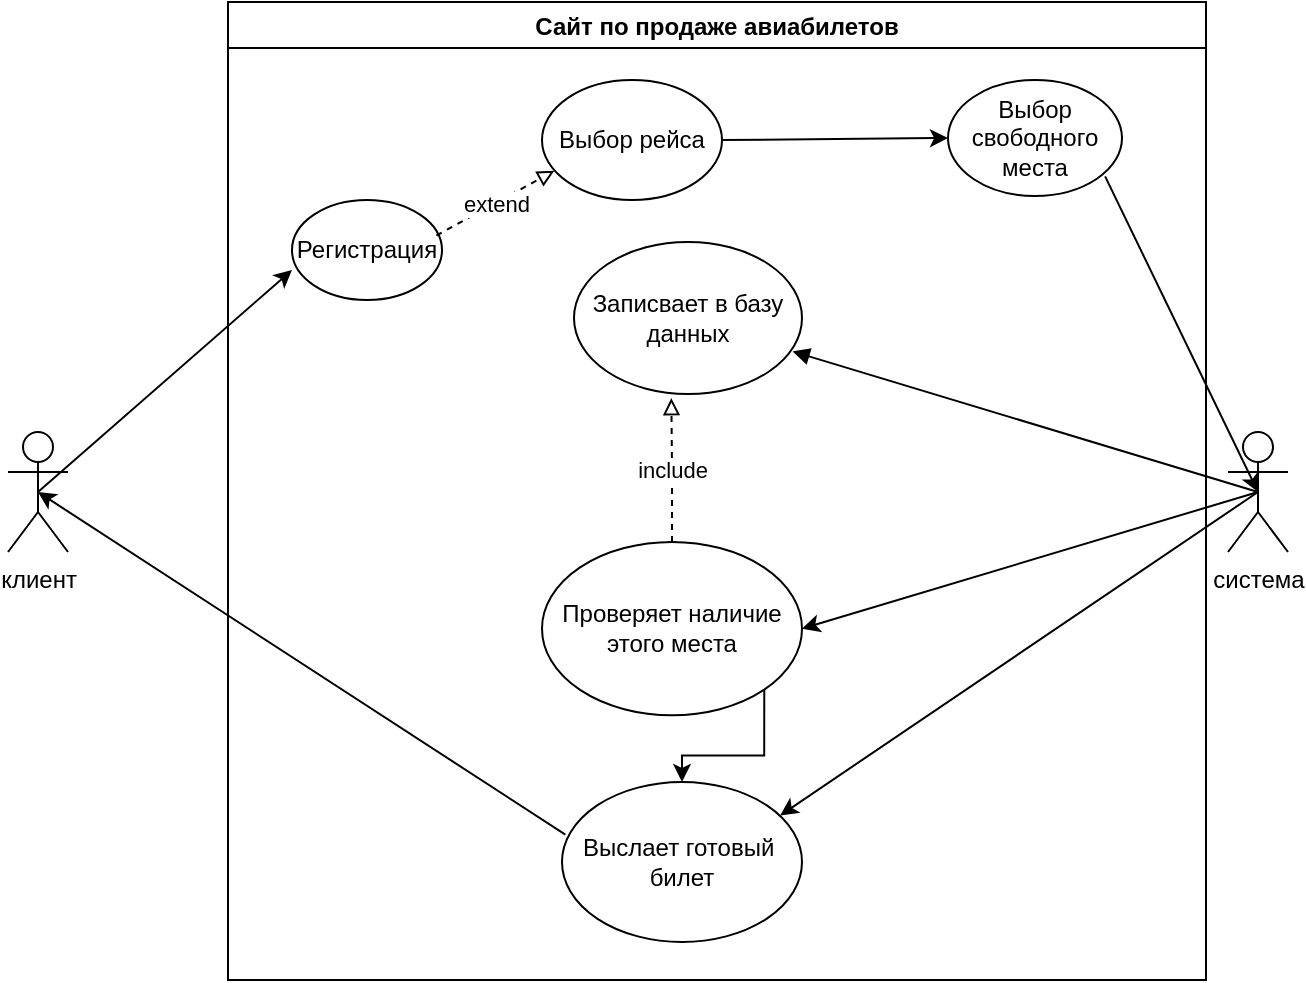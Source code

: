 <mxfile version="20.5.1" type="device"><diagram id="PEDbQc5JyKFvB8PVrVdW" name="Страница 1"><mxGraphModel dx="1422" dy="794" grid="1" gridSize="10" guides="1" tooltips="1" connect="1" arrows="1" fold="1" page="1" pageScale="1" pageWidth="827" pageHeight="1169" math="0" shadow="0"><root><mxCell id="0"/><mxCell id="1" parent="0"/><mxCell id="xsxroF6Irn9LoLOuEM8i-2" value="Сайт по продаже авиабилетов" style="swimlane;" parent="1" vertex="1"><mxGeometry x="180" width="489" height="489" as="geometry"/></mxCell><mxCell id="xsxroF6Irn9LoLOuEM8i-5" value="Регистрация" style="ellipse;whiteSpace=wrap;html=1;" parent="xsxroF6Irn9LoLOuEM8i-2" vertex="1"><mxGeometry x="32" y="99" width="75" height="50" as="geometry"/></mxCell><mxCell id="xsxroF6Irn9LoLOuEM8i-16" value="include" style="edgeStyle=orthogonalEdgeStyle;rounded=0;orthogonalLoop=1;jettySize=auto;html=1;entryX=0.427;entryY=1.027;entryDx=0;entryDy=0;entryPerimeter=0;endArrow=block;endFill=0;dashed=1;" parent="xsxroF6Irn9LoLOuEM8i-2" source="xsxroF6Irn9LoLOuEM8i-11" target="xsxroF6Irn9LoLOuEM8i-14" edge="1"><mxGeometry relative="1" as="geometry"/></mxCell><mxCell id="hE-ZYQFYxoH3tWX-NEnq-3" style="edgeStyle=orthogonalEdgeStyle;rounded=0;orthogonalLoop=1;jettySize=auto;html=1;exitX=1;exitY=1;exitDx=0;exitDy=0;" edge="1" parent="xsxroF6Irn9LoLOuEM8i-2" source="xsxroF6Irn9LoLOuEM8i-11" target="xsxroF6Irn9LoLOuEM8i-17"><mxGeometry relative="1" as="geometry"/></mxCell><mxCell id="xsxroF6Irn9LoLOuEM8i-11" value="Проверяет наличие этого места" style="ellipse;whiteSpace=wrap;html=1;" parent="xsxroF6Irn9LoLOuEM8i-2" vertex="1"><mxGeometry x="157" y="270" width="130" height="86.67" as="geometry"/></mxCell><mxCell id="xsxroF6Irn9LoLOuEM8i-14" value="Записвает в базу данных" style="ellipse;whiteSpace=wrap;html=1;" parent="xsxroF6Irn9LoLOuEM8i-2" vertex="1"><mxGeometry x="173" y="120" width="114" height="76" as="geometry"/></mxCell><mxCell id="xsxroF6Irn9LoLOuEM8i-17" value="Выслает готовый&amp;nbsp;&lt;br&gt;билет" style="ellipse;whiteSpace=wrap;html=1;" parent="xsxroF6Irn9LoLOuEM8i-2" vertex="1"><mxGeometry x="167" y="390" width="120" height="80" as="geometry"/></mxCell><mxCell id="xsxroF6Irn9LoLOuEM8i-20" value="Выбор рейса&lt;br&gt;" style="ellipse;whiteSpace=wrap;html=1;" parent="xsxroF6Irn9LoLOuEM8i-2" vertex="1"><mxGeometry x="157" y="39" width="90" height="60" as="geometry"/></mxCell><mxCell id="xsxroF6Irn9LoLOuEM8i-21" value="extend" style="endArrow=block;html=1;rounded=0;exitX=0.963;exitY=0.355;exitDx=0;exitDy=0;exitPerimeter=0;entryX=0.069;entryY=0.756;entryDx=0;entryDy=0;entryPerimeter=0;dashed=1;endFill=0;" parent="xsxroF6Irn9LoLOuEM8i-2" source="xsxroF6Irn9LoLOuEM8i-5" target="xsxroF6Irn9LoLOuEM8i-20" edge="1"><mxGeometry width="50" height="50" relative="1" as="geometry"><mxPoint x="181" y="150" as="sourcePoint"/><mxPoint x="231" y="100" as="targetPoint"/></mxGeometry></mxCell><mxCell id="xsxroF6Irn9LoLOuEM8i-23" value="Выбор свободного&lt;br&gt;места" style="ellipse;whiteSpace=wrap;html=1;" parent="xsxroF6Irn9LoLOuEM8i-2" vertex="1"><mxGeometry x="360" y="39" width="87" height="58" as="geometry"/></mxCell><mxCell id="xsxroF6Irn9LoLOuEM8i-24" value="" style="endArrow=classic;html=1;rounded=0;exitX=1;exitY=0.5;exitDx=0;exitDy=0;entryX=0;entryY=0.5;entryDx=0;entryDy=0;" parent="xsxroF6Irn9LoLOuEM8i-2" source="xsxroF6Irn9LoLOuEM8i-20" target="xsxroF6Irn9LoLOuEM8i-23" edge="1"><mxGeometry width="50" height="50" relative="1" as="geometry"><mxPoint x="311" y="130" as="sourcePoint"/><mxPoint x="361" y="80" as="targetPoint"/></mxGeometry></mxCell><mxCell id="xsxroF6Irn9LoLOuEM8i-3" value="клиент" style="shape=umlActor;verticalLabelPosition=bottom;verticalAlign=top;html=1;outlineConnect=0;" parent="1" vertex="1"><mxGeometry x="70" y="215" width="30" height="60" as="geometry"/></mxCell><mxCell id="xsxroF6Irn9LoLOuEM8i-4" value="система&lt;br&gt;" style="shape=umlActor;verticalLabelPosition=bottom;verticalAlign=top;html=1;outlineConnect=0;" parent="1" vertex="1"><mxGeometry x="680" y="215" width="30" height="60" as="geometry"/></mxCell><mxCell id="xsxroF6Irn9LoLOuEM8i-7" value="" style="endArrow=classic;html=1;rounded=0;exitX=0.5;exitY=0.5;exitDx=0;exitDy=0;exitPerimeter=0;entryX=0;entryY=0.7;entryDx=0;entryDy=0;entryPerimeter=0;" parent="1" source="xsxroF6Irn9LoLOuEM8i-3" target="xsxroF6Irn9LoLOuEM8i-5" edge="1"><mxGeometry width="50" height="50" relative="1" as="geometry"><mxPoint x="190" y="280" as="sourcePoint"/><mxPoint x="240" y="230" as="targetPoint"/></mxGeometry></mxCell><mxCell id="xsxroF6Irn9LoLOuEM8i-12" value="" style="endArrow=classic;html=1;rounded=0;exitX=0.5;exitY=0.5;exitDx=0;exitDy=0;exitPerimeter=0;entryX=1;entryY=0.5;entryDx=0;entryDy=0;" parent="1" source="xsxroF6Irn9LoLOuEM8i-4" target="xsxroF6Irn9LoLOuEM8i-11" edge="1"><mxGeometry width="50" height="50" relative="1" as="geometry"><mxPoint x="470" y="290" as="sourcePoint"/><mxPoint x="520" y="240" as="targetPoint"/></mxGeometry></mxCell><mxCell id="xsxroF6Irn9LoLOuEM8i-15" value="" style="endArrow=block;html=1;rounded=0;entryX=0.959;entryY=0.72;entryDx=0;entryDy=0;entryPerimeter=0;exitX=0.5;exitY=0.5;exitDx=0;exitDy=0;exitPerimeter=0;endFill=1;" parent="1" source="xsxroF6Irn9LoLOuEM8i-4" target="xsxroF6Irn9LoLOuEM8i-14" edge="1"><mxGeometry width="50" height="50" relative="1" as="geometry"><mxPoint x="450" y="230" as="sourcePoint"/><mxPoint x="500" y="180" as="targetPoint"/></mxGeometry></mxCell><mxCell id="xsxroF6Irn9LoLOuEM8i-18" value="" style="endArrow=classic;html=1;rounded=0;exitX=0.5;exitY=0.5;exitDx=0;exitDy=0;exitPerimeter=0;entryX=0.909;entryY=0.209;entryDx=0;entryDy=0;entryPerimeter=0;" parent="1" source="xsxroF6Irn9LoLOuEM8i-4" target="xsxroF6Irn9LoLOuEM8i-17" edge="1"><mxGeometry width="50" height="50" relative="1" as="geometry"><mxPoint x="470" y="300" as="sourcePoint"/><mxPoint x="520" y="250" as="targetPoint"/></mxGeometry></mxCell><mxCell id="xsxroF6Irn9LoLOuEM8i-19" value="" style="endArrow=classic;html=1;rounded=0;exitX=0.014;exitY=0.329;exitDx=0;exitDy=0;exitPerimeter=0;entryX=0.5;entryY=0.5;entryDx=0;entryDy=0;entryPerimeter=0;" parent="1" source="xsxroF6Irn9LoLOuEM8i-17" target="xsxroF6Irn9LoLOuEM8i-3" edge="1"><mxGeometry width="50" height="50" relative="1" as="geometry"><mxPoint x="330" y="310" as="sourcePoint"/><mxPoint x="380" y="260" as="targetPoint"/></mxGeometry></mxCell><mxCell id="xsxroF6Irn9LoLOuEM8i-25" value="" style="endArrow=classic;html=1;rounded=0;exitX=0.903;exitY=0.831;exitDx=0;exitDy=0;exitPerimeter=0;entryX=0.5;entryY=0.5;entryDx=0;entryDy=0;entryPerimeter=0;" parent="1" source="xsxroF6Irn9LoLOuEM8i-23" target="xsxroF6Irn9LoLOuEM8i-4" edge="1"><mxGeometry width="50" height="50" relative="1" as="geometry"><mxPoint x="620" y="160" as="sourcePoint"/><mxPoint x="670" y="110" as="targetPoint"/></mxGeometry></mxCell></root></mxGraphModel></diagram></mxfile>